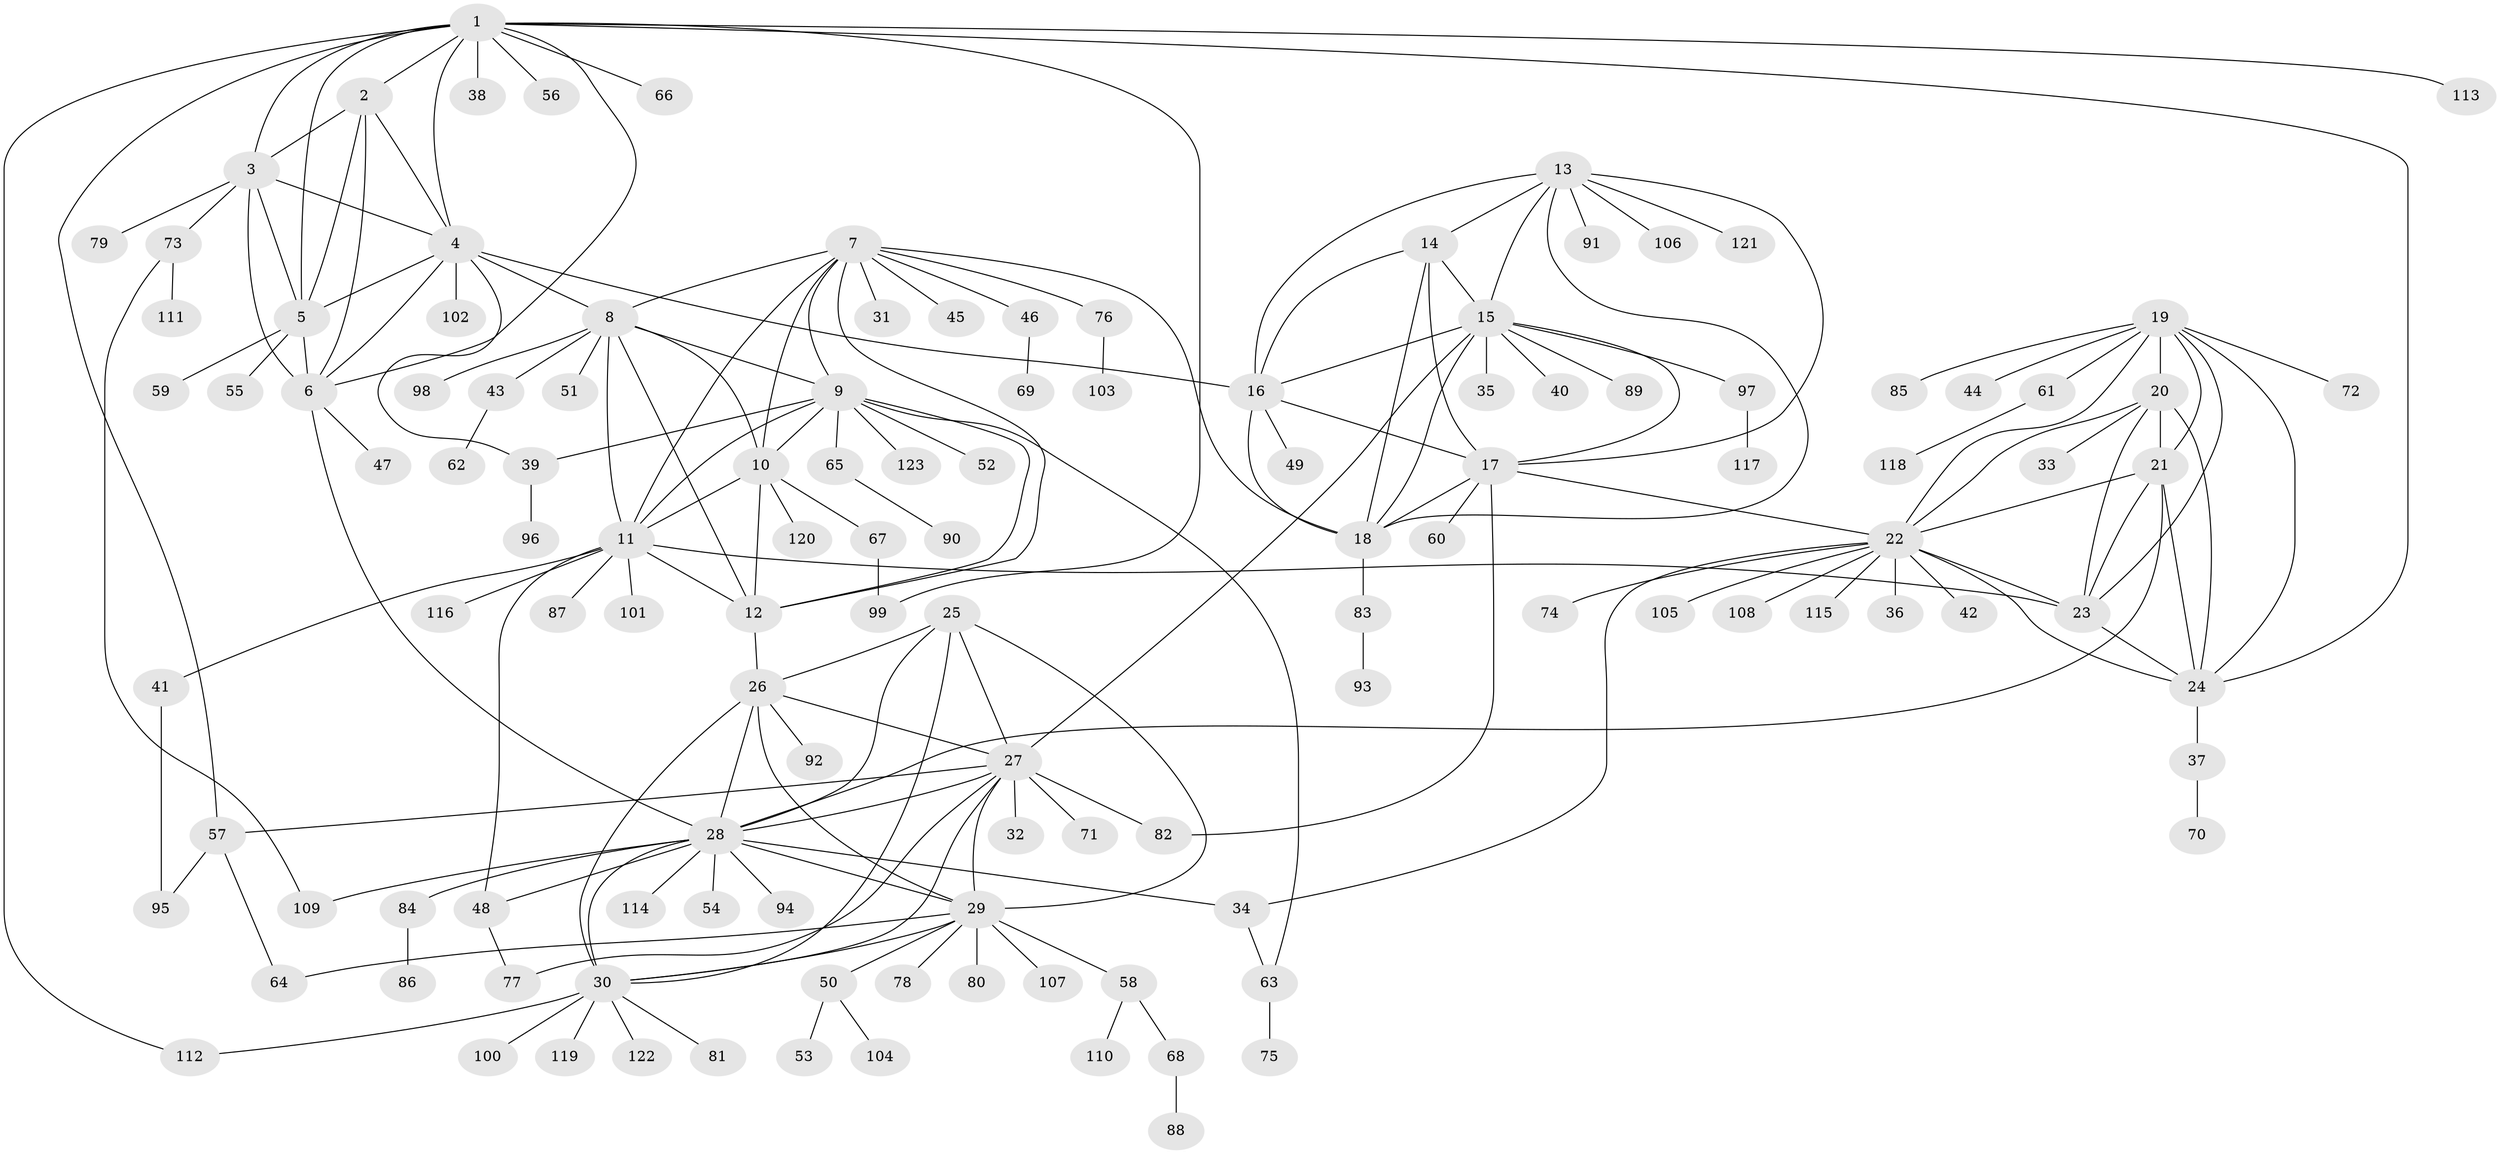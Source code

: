// coarse degree distribution, {13: 0.023255813953488372, 7: 0.08139534883720931, 5: 0.011627906976744186, 10: 0.046511627906976744, 9: 0.03488372093023256, 11: 0.011627906976744186, 6: 0.05813953488372093, 4: 0.03488372093023256, 1: 0.5465116279069767, 2: 0.11627906976744186, 3: 0.03488372093023256}
// Generated by graph-tools (version 1.1) at 2025/19/03/04/25 18:19:39]
// undirected, 123 vertices, 190 edges
graph export_dot {
graph [start="1"]
  node [color=gray90,style=filled];
  1;
  2;
  3;
  4;
  5;
  6;
  7;
  8;
  9;
  10;
  11;
  12;
  13;
  14;
  15;
  16;
  17;
  18;
  19;
  20;
  21;
  22;
  23;
  24;
  25;
  26;
  27;
  28;
  29;
  30;
  31;
  32;
  33;
  34;
  35;
  36;
  37;
  38;
  39;
  40;
  41;
  42;
  43;
  44;
  45;
  46;
  47;
  48;
  49;
  50;
  51;
  52;
  53;
  54;
  55;
  56;
  57;
  58;
  59;
  60;
  61;
  62;
  63;
  64;
  65;
  66;
  67;
  68;
  69;
  70;
  71;
  72;
  73;
  74;
  75;
  76;
  77;
  78;
  79;
  80;
  81;
  82;
  83;
  84;
  85;
  86;
  87;
  88;
  89;
  90;
  91;
  92;
  93;
  94;
  95;
  96;
  97;
  98;
  99;
  100;
  101;
  102;
  103;
  104;
  105;
  106;
  107;
  108;
  109;
  110;
  111;
  112;
  113;
  114;
  115;
  116;
  117;
  118;
  119;
  120;
  121;
  122;
  123;
  1 -- 2;
  1 -- 3;
  1 -- 4;
  1 -- 5;
  1 -- 6;
  1 -- 24;
  1 -- 38;
  1 -- 56;
  1 -- 57;
  1 -- 66;
  1 -- 99;
  1 -- 112;
  1 -- 113;
  2 -- 3;
  2 -- 4;
  2 -- 5;
  2 -- 6;
  3 -- 4;
  3 -- 5;
  3 -- 6;
  3 -- 73;
  3 -- 79;
  4 -- 5;
  4 -- 6;
  4 -- 8;
  4 -- 16;
  4 -- 39;
  4 -- 102;
  5 -- 6;
  5 -- 55;
  5 -- 59;
  6 -- 28;
  6 -- 47;
  7 -- 8;
  7 -- 9;
  7 -- 10;
  7 -- 11;
  7 -- 12;
  7 -- 18;
  7 -- 31;
  7 -- 45;
  7 -- 46;
  7 -- 76;
  8 -- 9;
  8 -- 10;
  8 -- 11;
  8 -- 12;
  8 -- 43;
  8 -- 51;
  8 -- 98;
  9 -- 10;
  9 -- 11;
  9 -- 12;
  9 -- 39;
  9 -- 52;
  9 -- 63;
  9 -- 65;
  9 -- 123;
  10 -- 11;
  10 -- 12;
  10 -- 67;
  10 -- 120;
  11 -- 12;
  11 -- 23;
  11 -- 41;
  11 -- 48;
  11 -- 87;
  11 -- 101;
  11 -- 116;
  12 -- 26;
  13 -- 14;
  13 -- 15;
  13 -- 16;
  13 -- 17;
  13 -- 18;
  13 -- 91;
  13 -- 106;
  13 -- 121;
  14 -- 15;
  14 -- 16;
  14 -- 17;
  14 -- 18;
  15 -- 16;
  15 -- 17;
  15 -- 18;
  15 -- 27;
  15 -- 35;
  15 -- 40;
  15 -- 89;
  15 -- 97;
  16 -- 17;
  16 -- 18;
  16 -- 49;
  17 -- 18;
  17 -- 22;
  17 -- 60;
  17 -- 82;
  18 -- 83;
  19 -- 20;
  19 -- 21;
  19 -- 22;
  19 -- 23;
  19 -- 24;
  19 -- 44;
  19 -- 61;
  19 -- 72;
  19 -- 85;
  20 -- 21;
  20 -- 22;
  20 -- 23;
  20 -- 24;
  20 -- 33;
  21 -- 22;
  21 -- 23;
  21 -- 24;
  21 -- 28;
  22 -- 23;
  22 -- 24;
  22 -- 34;
  22 -- 36;
  22 -- 42;
  22 -- 74;
  22 -- 105;
  22 -- 108;
  22 -- 115;
  23 -- 24;
  24 -- 37;
  25 -- 26;
  25 -- 27;
  25 -- 28;
  25 -- 29;
  25 -- 30;
  26 -- 27;
  26 -- 28;
  26 -- 29;
  26 -- 30;
  26 -- 92;
  27 -- 28;
  27 -- 29;
  27 -- 30;
  27 -- 32;
  27 -- 57;
  27 -- 71;
  27 -- 77;
  27 -- 82;
  28 -- 29;
  28 -- 30;
  28 -- 34;
  28 -- 48;
  28 -- 54;
  28 -- 84;
  28 -- 94;
  28 -- 109;
  28 -- 114;
  29 -- 30;
  29 -- 50;
  29 -- 58;
  29 -- 64;
  29 -- 78;
  29 -- 80;
  29 -- 107;
  30 -- 81;
  30 -- 100;
  30 -- 112;
  30 -- 119;
  30 -- 122;
  34 -- 63;
  37 -- 70;
  39 -- 96;
  41 -- 95;
  43 -- 62;
  46 -- 69;
  48 -- 77;
  50 -- 53;
  50 -- 104;
  57 -- 64;
  57 -- 95;
  58 -- 68;
  58 -- 110;
  61 -- 118;
  63 -- 75;
  65 -- 90;
  67 -- 99;
  68 -- 88;
  73 -- 109;
  73 -- 111;
  76 -- 103;
  83 -- 93;
  84 -- 86;
  97 -- 117;
}
